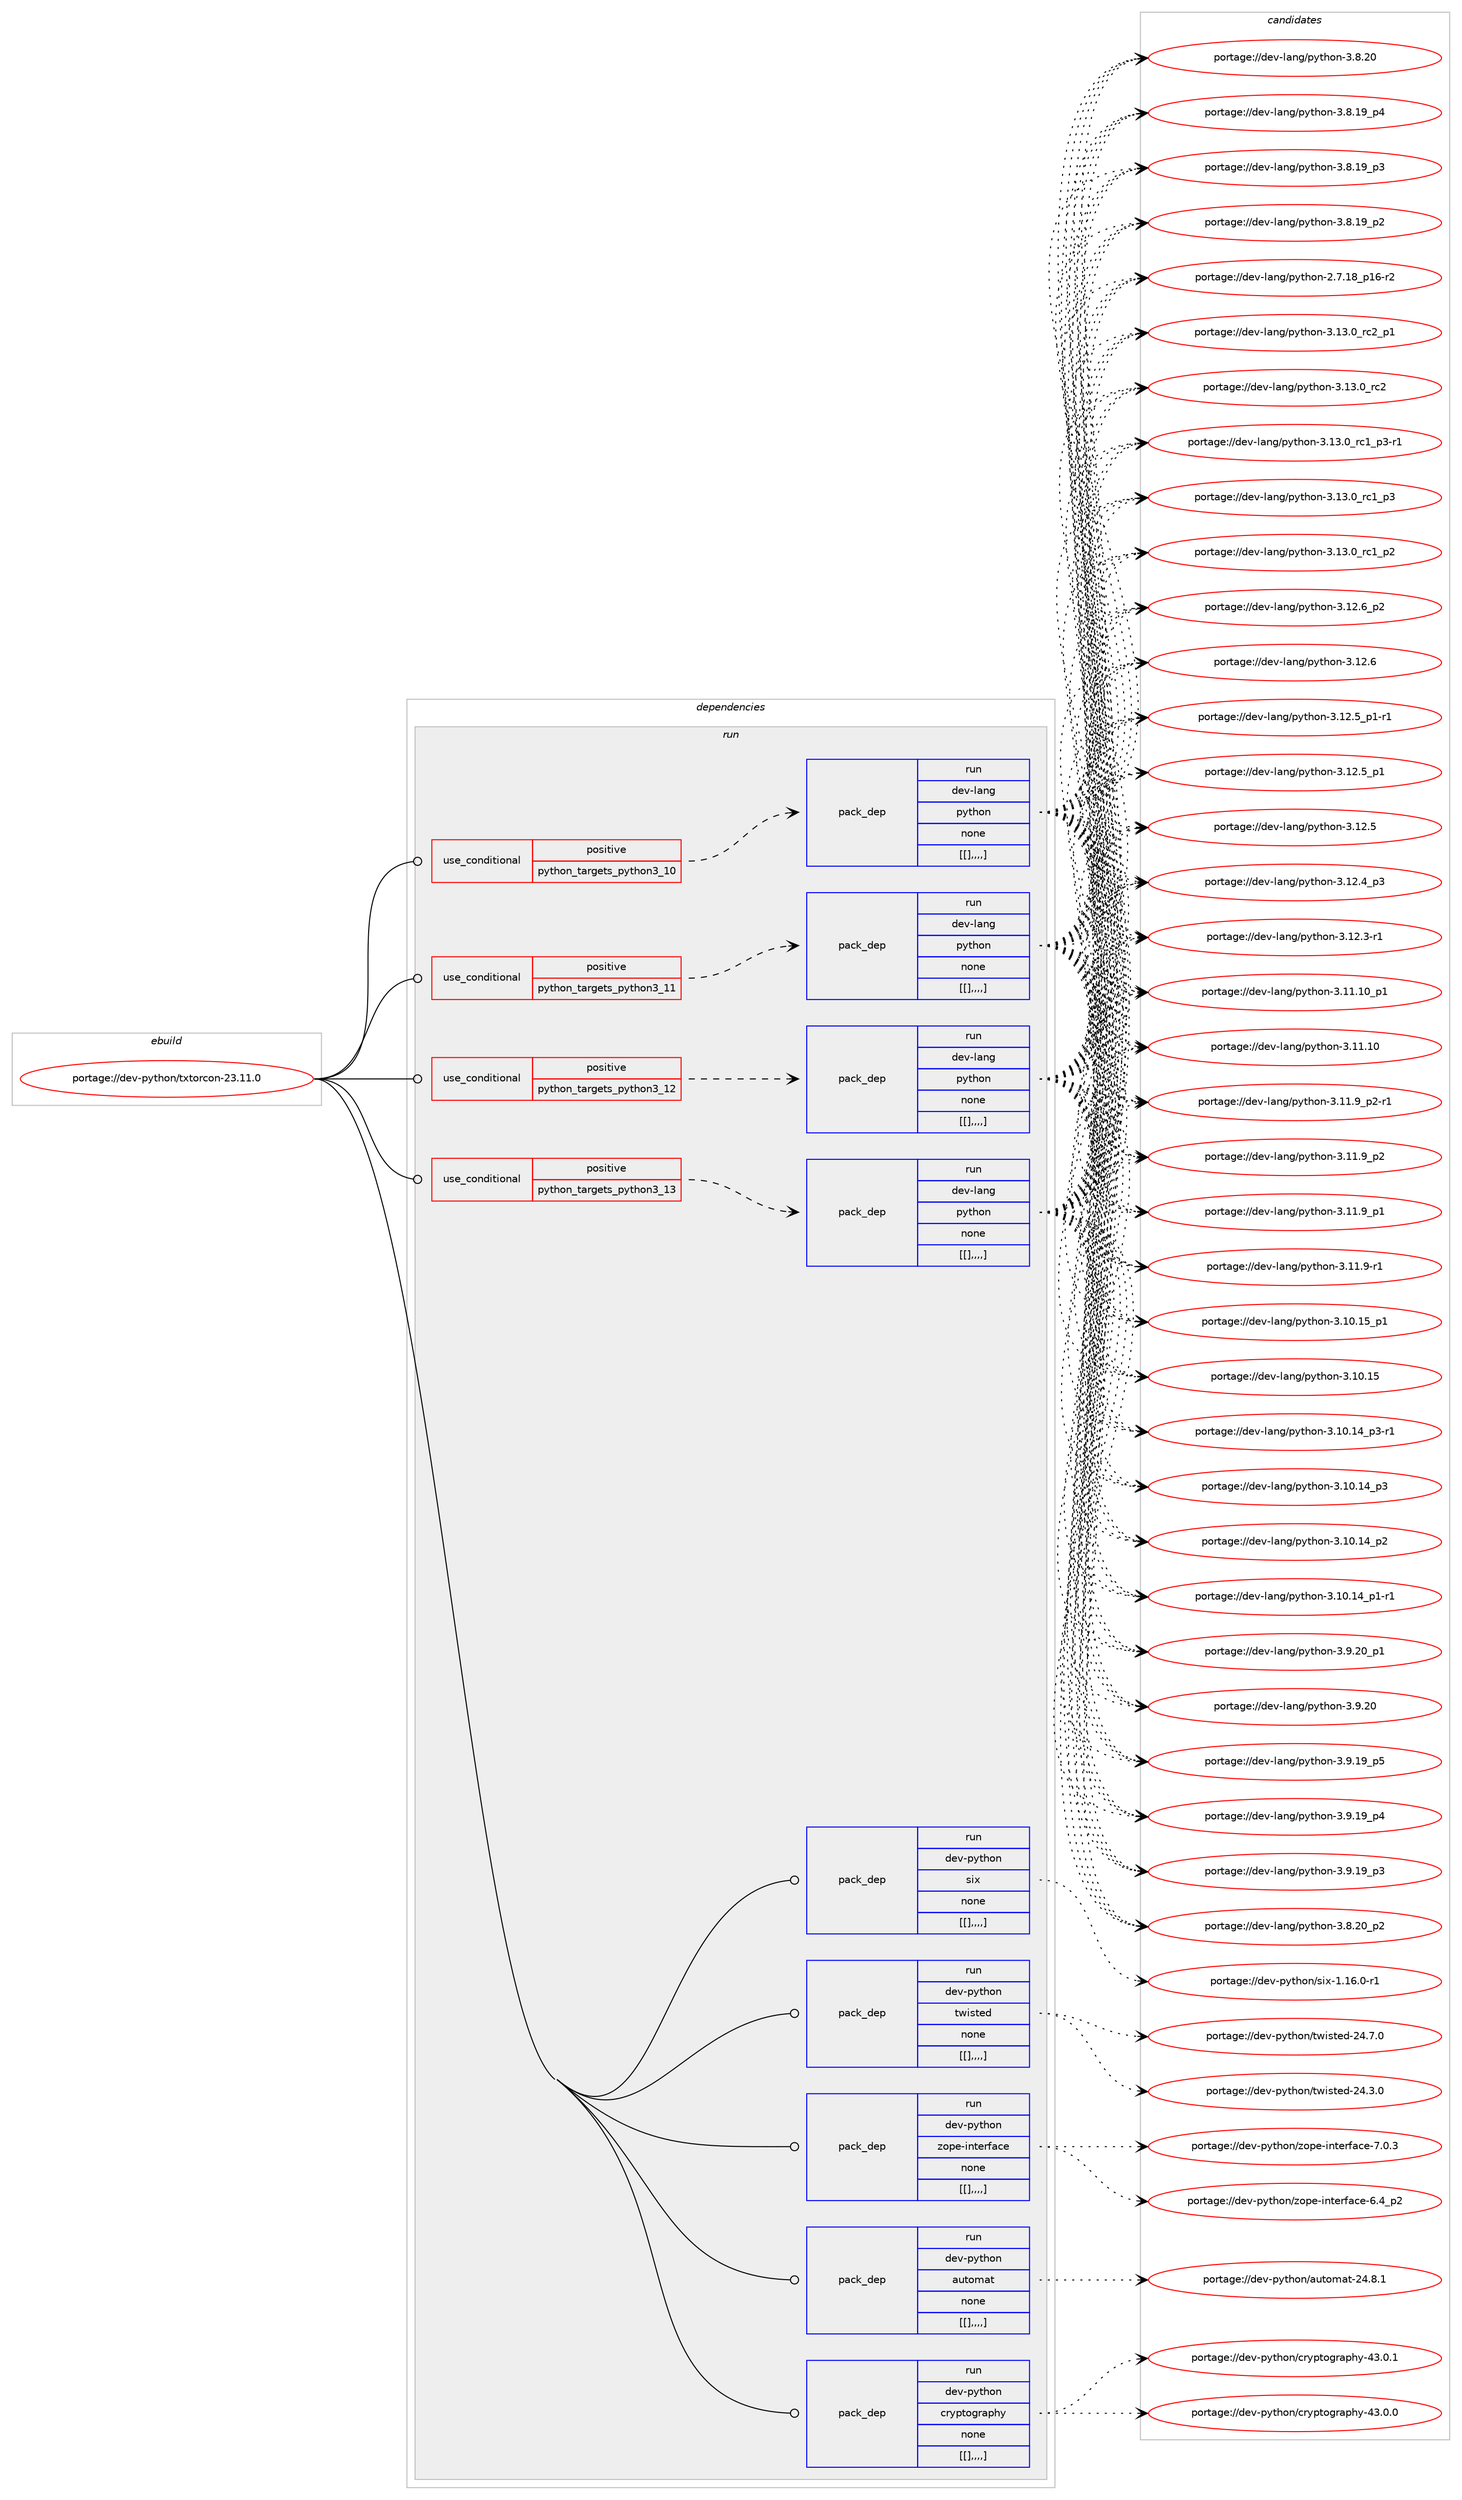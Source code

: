digraph prolog {

# *************
# Graph options
# *************

newrank=true;
concentrate=true;
compound=true;
graph [rankdir=LR,fontname=Helvetica,fontsize=10,ranksep=1.5];#, ranksep=2.5, nodesep=0.2];
edge  [arrowhead=vee];
node  [fontname=Helvetica,fontsize=10];

# **********
# The ebuild
# **********

subgraph cluster_leftcol {
color=gray;
label=<<i>ebuild</i>>;
id [label="portage://dev-python/txtorcon-23.11.0", color=red, width=4, href="../dev-python/txtorcon-23.11.0.svg"];
}

# ****************
# The dependencies
# ****************

subgraph cluster_midcol {
color=gray;
label=<<i>dependencies</i>>;
subgraph cluster_compile {
fillcolor="#eeeeee";
style=filled;
label=<<i>compile</i>>;
}
subgraph cluster_compileandrun {
fillcolor="#eeeeee";
style=filled;
label=<<i>compile and run</i>>;
}
subgraph cluster_run {
fillcolor="#eeeeee";
style=filled;
label=<<i>run</i>>;
subgraph cond42509 {
dependency169787 [label=<<TABLE BORDER="0" CELLBORDER="1" CELLSPACING="0" CELLPADDING="4"><TR><TD ROWSPAN="3" CELLPADDING="10">use_conditional</TD></TR><TR><TD>positive</TD></TR><TR><TD>python_targets_python3_10</TD></TR></TABLE>>, shape=none, color=red];
subgraph pack126015 {
dependency169788 [label=<<TABLE BORDER="0" CELLBORDER="1" CELLSPACING="0" CELLPADDING="4" WIDTH="220"><TR><TD ROWSPAN="6" CELLPADDING="30">pack_dep</TD></TR><TR><TD WIDTH="110">run</TD></TR><TR><TD>dev-lang</TD></TR><TR><TD>python</TD></TR><TR><TD>none</TD></TR><TR><TD>[[],,,,]</TD></TR></TABLE>>, shape=none, color=blue];
}
dependency169787:e -> dependency169788:w [weight=20,style="dashed",arrowhead="vee"];
}
id:e -> dependency169787:w [weight=20,style="solid",arrowhead="odot"];
subgraph cond42510 {
dependency169789 [label=<<TABLE BORDER="0" CELLBORDER="1" CELLSPACING="0" CELLPADDING="4"><TR><TD ROWSPAN="3" CELLPADDING="10">use_conditional</TD></TR><TR><TD>positive</TD></TR><TR><TD>python_targets_python3_11</TD></TR></TABLE>>, shape=none, color=red];
subgraph pack126016 {
dependency169790 [label=<<TABLE BORDER="0" CELLBORDER="1" CELLSPACING="0" CELLPADDING="4" WIDTH="220"><TR><TD ROWSPAN="6" CELLPADDING="30">pack_dep</TD></TR><TR><TD WIDTH="110">run</TD></TR><TR><TD>dev-lang</TD></TR><TR><TD>python</TD></TR><TR><TD>none</TD></TR><TR><TD>[[],,,,]</TD></TR></TABLE>>, shape=none, color=blue];
}
dependency169789:e -> dependency169790:w [weight=20,style="dashed",arrowhead="vee"];
}
id:e -> dependency169789:w [weight=20,style="solid",arrowhead="odot"];
subgraph cond42511 {
dependency169791 [label=<<TABLE BORDER="0" CELLBORDER="1" CELLSPACING="0" CELLPADDING="4"><TR><TD ROWSPAN="3" CELLPADDING="10">use_conditional</TD></TR><TR><TD>positive</TD></TR><TR><TD>python_targets_python3_12</TD></TR></TABLE>>, shape=none, color=red];
subgraph pack126017 {
dependency169792 [label=<<TABLE BORDER="0" CELLBORDER="1" CELLSPACING="0" CELLPADDING="4" WIDTH="220"><TR><TD ROWSPAN="6" CELLPADDING="30">pack_dep</TD></TR><TR><TD WIDTH="110">run</TD></TR><TR><TD>dev-lang</TD></TR><TR><TD>python</TD></TR><TR><TD>none</TD></TR><TR><TD>[[],,,,]</TD></TR></TABLE>>, shape=none, color=blue];
}
dependency169791:e -> dependency169792:w [weight=20,style="dashed",arrowhead="vee"];
}
id:e -> dependency169791:w [weight=20,style="solid",arrowhead="odot"];
subgraph cond42512 {
dependency169793 [label=<<TABLE BORDER="0" CELLBORDER="1" CELLSPACING="0" CELLPADDING="4"><TR><TD ROWSPAN="3" CELLPADDING="10">use_conditional</TD></TR><TR><TD>positive</TD></TR><TR><TD>python_targets_python3_13</TD></TR></TABLE>>, shape=none, color=red];
subgraph pack126018 {
dependency169794 [label=<<TABLE BORDER="0" CELLBORDER="1" CELLSPACING="0" CELLPADDING="4" WIDTH="220"><TR><TD ROWSPAN="6" CELLPADDING="30">pack_dep</TD></TR><TR><TD WIDTH="110">run</TD></TR><TR><TD>dev-lang</TD></TR><TR><TD>python</TD></TR><TR><TD>none</TD></TR><TR><TD>[[],,,,]</TD></TR></TABLE>>, shape=none, color=blue];
}
dependency169793:e -> dependency169794:w [weight=20,style="dashed",arrowhead="vee"];
}
id:e -> dependency169793:w [weight=20,style="solid",arrowhead="odot"];
subgraph pack126019 {
dependency169795 [label=<<TABLE BORDER="0" CELLBORDER="1" CELLSPACING="0" CELLPADDING="4" WIDTH="220"><TR><TD ROWSPAN="6" CELLPADDING="30">pack_dep</TD></TR><TR><TD WIDTH="110">run</TD></TR><TR><TD>dev-python</TD></TR><TR><TD>automat</TD></TR><TR><TD>none</TD></TR><TR><TD>[[],,,,]</TD></TR></TABLE>>, shape=none, color=blue];
}
id:e -> dependency169795:w [weight=20,style="solid",arrowhead="odot"];
subgraph pack126020 {
dependency169796 [label=<<TABLE BORDER="0" CELLBORDER="1" CELLSPACING="0" CELLPADDING="4" WIDTH="220"><TR><TD ROWSPAN="6" CELLPADDING="30">pack_dep</TD></TR><TR><TD WIDTH="110">run</TD></TR><TR><TD>dev-python</TD></TR><TR><TD>cryptography</TD></TR><TR><TD>none</TD></TR><TR><TD>[[],,,,]</TD></TR></TABLE>>, shape=none, color=blue];
}
id:e -> dependency169796:w [weight=20,style="solid",arrowhead="odot"];
subgraph pack126021 {
dependency169797 [label=<<TABLE BORDER="0" CELLBORDER="1" CELLSPACING="0" CELLPADDING="4" WIDTH="220"><TR><TD ROWSPAN="6" CELLPADDING="30">pack_dep</TD></TR><TR><TD WIDTH="110">run</TD></TR><TR><TD>dev-python</TD></TR><TR><TD>six</TD></TR><TR><TD>none</TD></TR><TR><TD>[[],,,,]</TD></TR></TABLE>>, shape=none, color=blue];
}
id:e -> dependency169797:w [weight=20,style="solid",arrowhead="odot"];
subgraph pack126022 {
dependency169798 [label=<<TABLE BORDER="0" CELLBORDER="1" CELLSPACING="0" CELLPADDING="4" WIDTH="220"><TR><TD ROWSPAN="6" CELLPADDING="30">pack_dep</TD></TR><TR><TD WIDTH="110">run</TD></TR><TR><TD>dev-python</TD></TR><TR><TD>twisted</TD></TR><TR><TD>none</TD></TR><TR><TD>[[],,,,]</TD></TR></TABLE>>, shape=none, color=blue];
}
id:e -> dependency169798:w [weight=20,style="solid",arrowhead="odot"];
subgraph pack126023 {
dependency169799 [label=<<TABLE BORDER="0" CELLBORDER="1" CELLSPACING="0" CELLPADDING="4" WIDTH="220"><TR><TD ROWSPAN="6" CELLPADDING="30">pack_dep</TD></TR><TR><TD WIDTH="110">run</TD></TR><TR><TD>dev-python</TD></TR><TR><TD>zope-interface</TD></TR><TR><TD>none</TD></TR><TR><TD>[[],,,,]</TD></TR></TABLE>>, shape=none, color=blue];
}
id:e -> dependency169799:w [weight=20,style="solid",arrowhead="odot"];
}
}

# **************
# The candidates
# **************

subgraph cluster_choices {
rank=same;
color=gray;
label=<<i>candidates</i>>;

subgraph choice126015 {
color=black;
nodesep=1;
choice100101118451089711010347112121116104111110455146495146489511499509511249 [label="portage://dev-lang/python-3.13.0_rc2_p1", color=red, width=4,href="../dev-lang/python-3.13.0_rc2_p1.svg"];
choice10010111845108971101034711212111610411111045514649514648951149950 [label="portage://dev-lang/python-3.13.0_rc2", color=red, width=4,href="../dev-lang/python-3.13.0_rc2.svg"];
choice1001011184510897110103471121211161041111104551464951464895114994995112514511449 [label="portage://dev-lang/python-3.13.0_rc1_p3-r1", color=red, width=4,href="../dev-lang/python-3.13.0_rc1_p3-r1.svg"];
choice100101118451089711010347112121116104111110455146495146489511499499511251 [label="portage://dev-lang/python-3.13.0_rc1_p3", color=red, width=4,href="../dev-lang/python-3.13.0_rc1_p3.svg"];
choice100101118451089711010347112121116104111110455146495146489511499499511250 [label="portage://dev-lang/python-3.13.0_rc1_p2", color=red, width=4,href="../dev-lang/python-3.13.0_rc1_p2.svg"];
choice100101118451089711010347112121116104111110455146495046549511250 [label="portage://dev-lang/python-3.12.6_p2", color=red, width=4,href="../dev-lang/python-3.12.6_p2.svg"];
choice10010111845108971101034711212111610411111045514649504654 [label="portage://dev-lang/python-3.12.6", color=red, width=4,href="../dev-lang/python-3.12.6.svg"];
choice1001011184510897110103471121211161041111104551464950465395112494511449 [label="portage://dev-lang/python-3.12.5_p1-r1", color=red, width=4,href="../dev-lang/python-3.12.5_p1-r1.svg"];
choice100101118451089711010347112121116104111110455146495046539511249 [label="portage://dev-lang/python-3.12.5_p1", color=red, width=4,href="../dev-lang/python-3.12.5_p1.svg"];
choice10010111845108971101034711212111610411111045514649504653 [label="portage://dev-lang/python-3.12.5", color=red, width=4,href="../dev-lang/python-3.12.5.svg"];
choice100101118451089711010347112121116104111110455146495046529511251 [label="portage://dev-lang/python-3.12.4_p3", color=red, width=4,href="../dev-lang/python-3.12.4_p3.svg"];
choice100101118451089711010347112121116104111110455146495046514511449 [label="portage://dev-lang/python-3.12.3-r1", color=red, width=4,href="../dev-lang/python-3.12.3-r1.svg"];
choice10010111845108971101034711212111610411111045514649494649489511249 [label="portage://dev-lang/python-3.11.10_p1", color=red, width=4,href="../dev-lang/python-3.11.10_p1.svg"];
choice1001011184510897110103471121211161041111104551464949464948 [label="portage://dev-lang/python-3.11.10", color=red, width=4,href="../dev-lang/python-3.11.10.svg"];
choice1001011184510897110103471121211161041111104551464949465795112504511449 [label="portage://dev-lang/python-3.11.9_p2-r1", color=red, width=4,href="../dev-lang/python-3.11.9_p2-r1.svg"];
choice100101118451089711010347112121116104111110455146494946579511250 [label="portage://dev-lang/python-3.11.9_p2", color=red, width=4,href="../dev-lang/python-3.11.9_p2.svg"];
choice100101118451089711010347112121116104111110455146494946579511249 [label="portage://dev-lang/python-3.11.9_p1", color=red, width=4,href="../dev-lang/python-3.11.9_p1.svg"];
choice100101118451089711010347112121116104111110455146494946574511449 [label="portage://dev-lang/python-3.11.9-r1", color=red, width=4,href="../dev-lang/python-3.11.9-r1.svg"];
choice10010111845108971101034711212111610411111045514649484649539511249 [label="portage://dev-lang/python-3.10.15_p1", color=red, width=4,href="../dev-lang/python-3.10.15_p1.svg"];
choice1001011184510897110103471121211161041111104551464948464953 [label="portage://dev-lang/python-3.10.15", color=red, width=4,href="../dev-lang/python-3.10.15.svg"];
choice100101118451089711010347112121116104111110455146494846495295112514511449 [label="portage://dev-lang/python-3.10.14_p3-r1", color=red, width=4,href="../dev-lang/python-3.10.14_p3-r1.svg"];
choice10010111845108971101034711212111610411111045514649484649529511251 [label="portage://dev-lang/python-3.10.14_p3", color=red, width=4,href="../dev-lang/python-3.10.14_p3.svg"];
choice10010111845108971101034711212111610411111045514649484649529511250 [label="portage://dev-lang/python-3.10.14_p2", color=red, width=4,href="../dev-lang/python-3.10.14_p2.svg"];
choice100101118451089711010347112121116104111110455146494846495295112494511449 [label="portage://dev-lang/python-3.10.14_p1-r1", color=red, width=4,href="../dev-lang/python-3.10.14_p1-r1.svg"];
choice100101118451089711010347112121116104111110455146574650489511249 [label="portage://dev-lang/python-3.9.20_p1", color=red, width=4,href="../dev-lang/python-3.9.20_p1.svg"];
choice10010111845108971101034711212111610411111045514657465048 [label="portage://dev-lang/python-3.9.20", color=red, width=4,href="../dev-lang/python-3.9.20.svg"];
choice100101118451089711010347112121116104111110455146574649579511253 [label="portage://dev-lang/python-3.9.19_p5", color=red, width=4,href="../dev-lang/python-3.9.19_p5.svg"];
choice100101118451089711010347112121116104111110455146574649579511252 [label="portage://dev-lang/python-3.9.19_p4", color=red, width=4,href="../dev-lang/python-3.9.19_p4.svg"];
choice100101118451089711010347112121116104111110455146574649579511251 [label="portage://dev-lang/python-3.9.19_p3", color=red, width=4,href="../dev-lang/python-3.9.19_p3.svg"];
choice100101118451089711010347112121116104111110455146564650489511250 [label="portage://dev-lang/python-3.8.20_p2", color=red, width=4,href="../dev-lang/python-3.8.20_p2.svg"];
choice10010111845108971101034711212111610411111045514656465048 [label="portage://dev-lang/python-3.8.20", color=red, width=4,href="../dev-lang/python-3.8.20.svg"];
choice100101118451089711010347112121116104111110455146564649579511252 [label="portage://dev-lang/python-3.8.19_p4", color=red, width=4,href="../dev-lang/python-3.8.19_p4.svg"];
choice100101118451089711010347112121116104111110455146564649579511251 [label="portage://dev-lang/python-3.8.19_p3", color=red, width=4,href="../dev-lang/python-3.8.19_p3.svg"];
choice100101118451089711010347112121116104111110455146564649579511250 [label="portage://dev-lang/python-3.8.19_p2", color=red, width=4,href="../dev-lang/python-3.8.19_p2.svg"];
choice100101118451089711010347112121116104111110455046554649569511249544511450 [label="portage://dev-lang/python-2.7.18_p16-r2", color=red, width=4,href="../dev-lang/python-2.7.18_p16-r2.svg"];
dependency169788:e -> choice100101118451089711010347112121116104111110455146495146489511499509511249:w [style=dotted,weight="100"];
dependency169788:e -> choice10010111845108971101034711212111610411111045514649514648951149950:w [style=dotted,weight="100"];
dependency169788:e -> choice1001011184510897110103471121211161041111104551464951464895114994995112514511449:w [style=dotted,weight="100"];
dependency169788:e -> choice100101118451089711010347112121116104111110455146495146489511499499511251:w [style=dotted,weight="100"];
dependency169788:e -> choice100101118451089711010347112121116104111110455146495146489511499499511250:w [style=dotted,weight="100"];
dependency169788:e -> choice100101118451089711010347112121116104111110455146495046549511250:w [style=dotted,weight="100"];
dependency169788:e -> choice10010111845108971101034711212111610411111045514649504654:w [style=dotted,weight="100"];
dependency169788:e -> choice1001011184510897110103471121211161041111104551464950465395112494511449:w [style=dotted,weight="100"];
dependency169788:e -> choice100101118451089711010347112121116104111110455146495046539511249:w [style=dotted,weight="100"];
dependency169788:e -> choice10010111845108971101034711212111610411111045514649504653:w [style=dotted,weight="100"];
dependency169788:e -> choice100101118451089711010347112121116104111110455146495046529511251:w [style=dotted,weight="100"];
dependency169788:e -> choice100101118451089711010347112121116104111110455146495046514511449:w [style=dotted,weight="100"];
dependency169788:e -> choice10010111845108971101034711212111610411111045514649494649489511249:w [style=dotted,weight="100"];
dependency169788:e -> choice1001011184510897110103471121211161041111104551464949464948:w [style=dotted,weight="100"];
dependency169788:e -> choice1001011184510897110103471121211161041111104551464949465795112504511449:w [style=dotted,weight="100"];
dependency169788:e -> choice100101118451089711010347112121116104111110455146494946579511250:w [style=dotted,weight="100"];
dependency169788:e -> choice100101118451089711010347112121116104111110455146494946579511249:w [style=dotted,weight="100"];
dependency169788:e -> choice100101118451089711010347112121116104111110455146494946574511449:w [style=dotted,weight="100"];
dependency169788:e -> choice10010111845108971101034711212111610411111045514649484649539511249:w [style=dotted,weight="100"];
dependency169788:e -> choice1001011184510897110103471121211161041111104551464948464953:w [style=dotted,weight="100"];
dependency169788:e -> choice100101118451089711010347112121116104111110455146494846495295112514511449:w [style=dotted,weight="100"];
dependency169788:e -> choice10010111845108971101034711212111610411111045514649484649529511251:w [style=dotted,weight="100"];
dependency169788:e -> choice10010111845108971101034711212111610411111045514649484649529511250:w [style=dotted,weight="100"];
dependency169788:e -> choice100101118451089711010347112121116104111110455146494846495295112494511449:w [style=dotted,weight="100"];
dependency169788:e -> choice100101118451089711010347112121116104111110455146574650489511249:w [style=dotted,weight="100"];
dependency169788:e -> choice10010111845108971101034711212111610411111045514657465048:w [style=dotted,weight="100"];
dependency169788:e -> choice100101118451089711010347112121116104111110455146574649579511253:w [style=dotted,weight="100"];
dependency169788:e -> choice100101118451089711010347112121116104111110455146574649579511252:w [style=dotted,weight="100"];
dependency169788:e -> choice100101118451089711010347112121116104111110455146574649579511251:w [style=dotted,weight="100"];
dependency169788:e -> choice100101118451089711010347112121116104111110455146564650489511250:w [style=dotted,weight="100"];
dependency169788:e -> choice10010111845108971101034711212111610411111045514656465048:w [style=dotted,weight="100"];
dependency169788:e -> choice100101118451089711010347112121116104111110455146564649579511252:w [style=dotted,weight="100"];
dependency169788:e -> choice100101118451089711010347112121116104111110455146564649579511251:w [style=dotted,weight="100"];
dependency169788:e -> choice100101118451089711010347112121116104111110455146564649579511250:w [style=dotted,weight="100"];
dependency169788:e -> choice100101118451089711010347112121116104111110455046554649569511249544511450:w [style=dotted,weight="100"];
}
subgraph choice126016 {
color=black;
nodesep=1;
choice100101118451089711010347112121116104111110455146495146489511499509511249 [label="portage://dev-lang/python-3.13.0_rc2_p1", color=red, width=4,href="../dev-lang/python-3.13.0_rc2_p1.svg"];
choice10010111845108971101034711212111610411111045514649514648951149950 [label="portage://dev-lang/python-3.13.0_rc2", color=red, width=4,href="../dev-lang/python-3.13.0_rc2.svg"];
choice1001011184510897110103471121211161041111104551464951464895114994995112514511449 [label="portage://dev-lang/python-3.13.0_rc1_p3-r1", color=red, width=4,href="../dev-lang/python-3.13.0_rc1_p3-r1.svg"];
choice100101118451089711010347112121116104111110455146495146489511499499511251 [label="portage://dev-lang/python-3.13.0_rc1_p3", color=red, width=4,href="../dev-lang/python-3.13.0_rc1_p3.svg"];
choice100101118451089711010347112121116104111110455146495146489511499499511250 [label="portage://dev-lang/python-3.13.0_rc1_p2", color=red, width=4,href="../dev-lang/python-3.13.0_rc1_p2.svg"];
choice100101118451089711010347112121116104111110455146495046549511250 [label="portage://dev-lang/python-3.12.6_p2", color=red, width=4,href="../dev-lang/python-3.12.6_p2.svg"];
choice10010111845108971101034711212111610411111045514649504654 [label="portage://dev-lang/python-3.12.6", color=red, width=4,href="../dev-lang/python-3.12.6.svg"];
choice1001011184510897110103471121211161041111104551464950465395112494511449 [label="portage://dev-lang/python-3.12.5_p1-r1", color=red, width=4,href="../dev-lang/python-3.12.5_p1-r1.svg"];
choice100101118451089711010347112121116104111110455146495046539511249 [label="portage://dev-lang/python-3.12.5_p1", color=red, width=4,href="../dev-lang/python-3.12.5_p1.svg"];
choice10010111845108971101034711212111610411111045514649504653 [label="portage://dev-lang/python-3.12.5", color=red, width=4,href="../dev-lang/python-3.12.5.svg"];
choice100101118451089711010347112121116104111110455146495046529511251 [label="portage://dev-lang/python-3.12.4_p3", color=red, width=4,href="../dev-lang/python-3.12.4_p3.svg"];
choice100101118451089711010347112121116104111110455146495046514511449 [label="portage://dev-lang/python-3.12.3-r1", color=red, width=4,href="../dev-lang/python-3.12.3-r1.svg"];
choice10010111845108971101034711212111610411111045514649494649489511249 [label="portage://dev-lang/python-3.11.10_p1", color=red, width=4,href="../dev-lang/python-3.11.10_p1.svg"];
choice1001011184510897110103471121211161041111104551464949464948 [label="portage://dev-lang/python-3.11.10", color=red, width=4,href="../dev-lang/python-3.11.10.svg"];
choice1001011184510897110103471121211161041111104551464949465795112504511449 [label="portage://dev-lang/python-3.11.9_p2-r1", color=red, width=4,href="../dev-lang/python-3.11.9_p2-r1.svg"];
choice100101118451089711010347112121116104111110455146494946579511250 [label="portage://dev-lang/python-3.11.9_p2", color=red, width=4,href="../dev-lang/python-3.11.9_p2.svg"];
choice100101118451089711010347112121116104111110455146494946579511249 [label="portage://dev-lang/python-3.11.9_p1", color=red, width=4,href="../dev-lang/python-3.11.9_p1.svg"];
choice100101118451089711010347112121116104111110455146494946574511449 [label="portage://dev-lang/python-3.11.9-r1", color=red, width=4,href="../dev-lang/python-3.11.9-r1.svg"];
choice10010111845108971101034711212111610411111045514649484649539511249 [label="portage://dev-lang/python-3.10.15_p1", color=red, width=4,href="../dev-lang/python-3.10.15_p1.svg"];
choice1001011184510897110103471121211161041111104551464948464953 [label="portage://dev-lang/python-3.10.15", color=red, width=4,href="../dev-lang/python-3.10.15.svg"];
choice100101118451089711010347112121116104111110455146494846495295112514511449 [label="portage://dev-lang/python-3.10.14_p3-r1", color=red, width=4,href="../dev-lang/python-3.10.14_p3-r1.svg"];
choice10010111845108971101034711212111610411111045514649484649529511251 [label="portage://dev-lang/python-3.10.14_p3", color=red, width=4,href="../dev-lang/python-3.10.14_p3.svg"];
choice10010111845108971101034711212111610411111045514649484649529511250 [label="portage://dev-lang/python-3.10.14_p2", color=red, width=4,href="../dev-lang/python-3.10.14_p2.svg"];
choice100101118451089711010347112121116104111110455146494846495295112494511449 [label="portage://dev-lang/python-3.10.14_p1-r1", color=red, width=4,href="../dev-lang/python-3.10.14_p1-r1.svg"];
choice100101118451089711010347112121116104111110455146574650489511249 [label="portage://dev-lang/python-3.9.20_p1", color=red, width=4,href="../dev-lang/python-3.9.20_p1.svg"];
choice10010111845108971101034711212111610411111045514657465048 [label="portage://dev-lang/python-3.9.20", color=red, width=4,href="../dev-lang/python-3.9.20.svg"];
choice100101118451089711010347112121116104111110455146574649579511253 [label="portage://dev-lang/python-3.9.19_p5", color=red, width=4,href="../dev-lang/python-3.9.19_p5.svg"];
choice100101118451089711010347112121116104111110455146574649579511252 [label="portage://dev-lang/python-3.9.19_p4", color=red, width=4,href="../dev-lang/python-3.9.19_p4.svg"];
choice100101118451089711010347112121116104111110455146574649579511251 [label="portage://dev-lang/python-3.9.19_p3", color=red, width=4,href="../dev-lang/python-3.9.19_p3.svg"];
choice100101118451089711010347112121116104111110455146564650489511250 [label="portage://dev-lang/python-3.8.20_p2", color=red, width=4,href="../dev-lang/python-3.8.20_p2.svg"];
choice10010111845108971101034711212111610411111045514656465048 [label="portage://dev-lang/python-3.8.20", color=red, width=4,href="../dev-lang/python-3.8.20.svg"];
choice100101118451089711010347112121116104111110455146564649579511252 [label="portage://dev-lang/python-3.8.19_p4", color=red, width=4,href="../dev-lang/python-3.8.19_p4.svg"];
choice100101118451089711010347112121116104111110455146564649579511251 [label="portage://dev-lang/python-3.8.19_p3", color=red, width=4,href="../dev-lang/python-3.8.19_p3.svg"];
choice100101118451089711010347112121116104111110455146564649579511250 [label="portage://dev-lang/python-3.8.19_p2", color=red, width=4,href="../dev-lang/python-3.8.19_p2.svg"];
choice100101118451089711010347112121116104111110455046554649569511249544511450 [label="portage://dev-lang/python-2.7.18_p16-r2", color=red, width=4,href="../dev-lang/python-2.7.18_p16-r2.svg"];
dependency169790:e -> choice100101118451089711010347112121116104111110455146495146489511499509511249:w [style=dotted,weight="100"];
dependency169790:e -> choice10010111845108971101034711212111610411111045514649514648951149950:w [style=dotted,weight="100"];
dependency169790:e -> choice1001011184510897110103471121211161041111104551464951464895114994995112514511449:w [style=dotted,weight="100"];
dependency169790:e -> choice100101118451089711010347112121116104111110455146495146489511499499511251:w [style=dotted,weight="100"];
dependency169790:e -> choice100101118451089711010347112121116104111110455146495146489511499499511250:w [style=dotted,weight="100"];
dependency169790:e -> choice100101118451089711010347112121116104111110455146495046549511250:w [style=dotted,weight="100"];
dependency169790:e -> choice10010111845108971101034711212111610411111045514649504654:w [style=dotted,weight="100"];
dependency169790:e -> choice1001011184510897110103471121211161041111104551464950465395112494511449:w [style=dotted,weight="100"];
dependency169790:e -> choice100101118451089711010347112121116104111110455146495046539511249:w [style=dotted,weight="100"];
dependency169790:e -> choice10010111845108971101034711212111610411111045514649504653:w [style=dotted,weight="100"];
dependency169790:e -> choice100101118451089711010347112121116104111110455146495046529511251:w [style=dotted,weight="100"];
dependency169790:e -> choice100101118451089711010347112121116104111110455146495046514511449:w [style=dotted,weight="100"];
dependency169790:e -> choice10010111845108971101034711212111610411111045514649494649489511249:w [style=dotted,weight="100"];
dependency169790:e -> choice1001011184510897110103471121211161041111104551464949464948:w [style=dotted,weight="100"];
dependency169790:e -> choice1001011184510897110103471121211161041111104551464949465795112504511449:w [style=dotted,weight="100"];
dependency169790:e -> choice100101118451089711010347112121116104111110455146494946579511250:w [style=dotted,weight="100"];
dependency169790:e -> choice100101118451089711010347112121116104111110455146494946579511249:w [style=dotted,weight="100"];
dependency169790:e -> choice100101118451089711010347112121116104111110455146494946574511449:w [style=dotted,weight="100"];
dependency169790:e -> choice10010111845108971101034711212111610411111045514649484649539511249:w [style=dotted,weight="100"];
dependency169790:e -> choice1001011184510897110103471121211161041111104551464948464953:w [style=dotted,weight="100"];
dependency169790:e -> choice100101118451089711010347112121116104111110455146494846495295112514511449:w [style=dotted,weight="100"];
dependency169790:e -> choice10010111845108971101034711212111610411111045514649484649529511251:w [style=dotted,weight="100"];
dependency169790:e -> choice10010111845108971101034711212111610411111045514649484649529511250:w [style=dotted,weight="100"];
dependency169790:e -> choice100101118451089711010347112121116104111110455146494846495295112494511449:w [style=dotted,weight="100"];
dependency169790:e -> choice100101118451089711010347112121116104111110455146574650489511249:w [style=dotted,weight="100"];
dependency169790:e -> choice10010111845108971101034711212111610411111045514657465048:w [style=dotted,weight="100"];
dependency169790:e -> choice100101118451089711010347112121116104111110455146574649579511253:w [style=dotted,weight="100"];
dependency169790:e -> choice100101118451089711010347112121116104111110455146574649579511252:w [style=dotted,weight="100"];
dependency169790:e -> choice100101118451089711010347112121116104111110455146574649579511251:w [style=dotted,weight="100"];
dependency169790:e -> choice100101118451089711010347112121116104111110455146564650489511250:w [style=dotted,weight="100"];
dependency169790:e -> choice10010111845108971101034711212111610411111045514656465048:w [style=dotted,weight="100"];
dependency169790:e -> choice100101118451089711010347112121116104111110455146564649579511252:w [style=dotted,weight="100"];
dependency169790:e -> choice100101118451089711010347112121116104111110455146564649579511251:w [style=dotted,weight="100"];
dependency169790:e -> choice100101118451089711010347112121116104111110455146564649579511250:w [style=dotted,weight="100"];
dependency169790:e -> choice100101118451089711010347112121116104111110455046554649569511249544511450:w [style=dotted,weight="100"];
}
subgraph choice126017 {
color=black;
nodesep=1;
choice100101118451089711010347112121116104111110455146495146489511499509511249 [label="portage://dev-lang/python-3.13.0_rc2_p1", color=red, width=4,href="../dev-lang/python-3.13.0_rc2_p1.svg"];
choice10010111845108971101034711212111610411111045514649514648951149950 [label="portage://dev-lang/python-3.13.0_rc2", color=red, width=4,href="../dev-lang/python-3.13.0_rc2.svg"];
choice1001011184510897110103471121211161041111104551464951464895114994995112514511449 [label="portage://dev-lang/python-3.13.0_rc1_p3-r1", color=red, width=4,href="../dev-lang/python-3.13.0_rc1_p3-r1.svg"];
choice100101118451089711010347112121116104111110455146495146489511499499511251 [label="portage://dev-lang/python-3.13.0_rc1_p3", color=red, width=4,href="../dev-lang/python-3.13.0_rc1_p3.svg"];
choice100101118451089711010347112121116104111110455146495146489511499499511250 [label="portage://dev-lang/python-3.13.0_rc1_p2", color=red, width=4,href="../dev-lang/python-3.13.0_rc1_p2.svg"];
choice100101118451089711010347112121116104111110455146495046549511250 [label="portage://dev-lang/python-3.12.6_p2", color=red, width=4,href="../dev-lang/python-3.12.6_p2.svg"];
choice10010111845108971101034711212111610411111045514649504654 [label="portage://dev-lang/python-3.12.6", color=red, width=4,href="../dev-lang/python-3.12.6.svg"];
choice1001011184510897110103471121211161041111104551464950465395112494511449 [label="portage://dev-lang/python-3.12.5_p1-r1", color=red, width=4,href="../dev-lang/python-3.12.5_p1-r1.svg"];
choice100101118451089711010347112121116104111110455146495046539511249 [label="portage://dev-lang/python-3.12.5_p1", color=red, width=4,href="../dev-lang/python-3.12.5_p1.svg"];
choice10010111845108971101034711212111610411111045514649504653 [label="portage://dev-lang/python-3.12.5", color=red, width=4,href="../dev-lang/python-3.12.5.svg"];
choice100101118451089711010347112121116104111110455146495046529511251 [label="portage://dev-lang/python-3.12.4_p3", color=red, width=4,href="../dev-lang/python-3.12.4_p3.svg"];
choice100101118451089711010347112121116104111110455146495046514511449 [label="portage://dev-lang/python-3.12.3-r1", color=red, width=4,href="../dev-lang/python-3.12.3-r1.svg"];
choice10010111845108971101034711212111610411111045514649494649489511249 [label="portage://dev-lang/python-3.11.10_p1", color=red, width=4,href="../dev-lang/python-3.11.10_p1.svg"];
choice1001011184510897110103471121211161041111104551464949464948 [label="portage://dev-lang/python-3.11.10", color=red, width=4,href="../dev-lang/python-3.11.10.svg"];
choice1001011184510897110103471121211161041111104551464949465795112504511449 [label="portage://dev-lang/python-3.11.9_p2-r1", color=red, width=4,href="../dev-lang/python-3.11.9_p2-r1.svg"];
choice100101118451089711010347112121116104111110455146494946579511250 [label="portage://dev-lang/python-3.11.9_p2", color=red, width=4,href="../dev-lang/python-3.11.9_p2.svg"];
choice100101118451089711010347112121116104111110455146494946579511249 [label="portage://dev-lang/python-3.11.9_p1", color=red, width=4,href="../dev-lang/python-3.11.9_p1.svg"];
choice100101118451089711010347112121116104111110455146494946574511449 [label="portage://dev-lang/python-3.11.9-r1", color=red, width=4,href="../dev-lang/python-3.11.9-r1.svg"];
choice10010111845108971101034711212111610411111045514649484649539511249 [label="portage://dev-lang/python-3.10.15_p1", color=red, width=4,href="../dev-lang/python-3.10.15_p1.svg"];
choice1001011184510897110103471121211161041111104551464948464953 [label="portage://dev-lang/python-3.10.15", color=red, width=4,href="../dev-lang/python-3.10.15.svg"];
choice100101118451089711010347112121116104111110455146494846495295112514511449 [label="portage://dev-lang/python-3.10.14_p3-r1", color=red, width=4,href="../dev-lang/python-3.10.14_p3-r1.svg"];
choice10010111845108971101034711212111610411111045514649484649529511251 [label="portage://dev-lang/python-3.10.14_p3", color=red, width=4,href="../dev-lang/python-3.10.14_p3.svg"];
choice10010111845108971101034711212111610411111045514649484649529511250 [label="portage://dev-lang/python-3.10.14_p2", color=red, width=4,href="../dev-lang/python-3.10.14_p2.svg"];
choice100101118451089711010347112121116104111110455146494846495295112494511449 [label="portage://dev-lang/python-3.10.14_p1-r1", color=red, width=4,href="../dev-lang/python-3.10.14_p1-r1.svg"];
choice100101118451089711010347112121116104111110455146574650489511249 [label="portage://dev-lang/python-3.9.20_p1", color=red, width=4,href="../dev-lang/python-3.9.20_p1.svg"];
choice10010111845108971101034711212111610411111045514657465048 [label="portage://dev-lang/python-3.9.20", color=red, width=4,href="../dev-lang/python-3.9.20.svg"];
choice100101118451089711010347112121116104111110455146574649579511253 [label="portage://dev-lang/python-3.9.19_p5", color=red, width=4,href="../dev-lang/python-3.9.19_p5.svg"];
choice100101118451089711010347112121116104111110455146574649579511252 [label="portage://dev-lang/python-3.9.19_p4", color=red, width=4,href="../dev-lang/python-3.9.19_p4.svg"];
choice100101118451089711010347112121116104111110455146574649579511251 [label="portage://dev-lang/python-3.9.19_p3", color=red, width=4,href="../dev-lang/python-3.9.19_p3.svg"];
choice100101118451089711010347112121116104111110455146564650489511250 [label="portage://dev-lang/python-3.8.20_p2", color=red, width=4,href="../dev-lang/python-3.8.20_p2.svg"];
choice10010111845108971101034711212111610411111045514656465048 [label="portage://dev-lang/python-3.8.20", color=red, width=4,href="../dev-lang/python-3.8.20.svg"];
choice100101118451089711010347112121116104111110455146564649579511252 [label="portage://dev-lang/python-3.8.19_p4", color=red, width=4,href="../dev-lang/python-3.8.19_p4.svg"];
choice100101118451089711010347112121116104111110455146564649579511251 [label="portage://dev-lang/python-3.8.19_p3", color=red, width=4,href="../dev-lang/python-3.8.19_p3.svg"];
choice100101118451089711010347112121116104111110455146564649579511250 [label="portage://dev-lang/python-3.8.19_p2", color=red, width=4,href="../dev-lang/python-3.8.19_p2.svg"];
choice100101118451089711010347112121116104111110455046554649569511249544511450 [label="portage://dev-lang/python-2.7.18_p16-r2", color=red, width=4,href="../dev-lang/python-2.7.18_p16-r2.svg"];
dependency169792:e -> choice100101118451089711010347112121116104111110455146495146489511499509511249:w [style=dotted,weight="100"];
dependency169792:e -> choice10010111845108971101034711212111610411111045514649514648951149950:w [style=dotted,weight="100"];
dependency169792:e -> choice1001011184510897110103471121211161041111104551464951464895114994995112514511449:w [style=dotted,weight="100"];
dependency169792:e -> choice100101118451089711010347112121116104111110455146495146489511499499511251:w [style=dotted,weight="100"];
dependency169792:e -> choice100101118451089711010347112121116104111110455146495146489511499499511250:w [style=dotted,weight="100"];
dependency169792:e -> choice100101118451089711010347112121116104111110455146495046549511250:w [style=dotted,weight="100"];
dependency169792:e -> choice10010111845108971101034711212111610411111045514649504654:w [style=dotted,weight="100"];
dependency169792:e -> choice1001011184510897110103471121211161041111104551464950465395112494511449:w [style=dotted,weight="100"];
dependency169792:e -> choice100101118451089711010347112121116104111110455146495046539511249:w [style=dotted,weight="100"];
dependency169792:e -> choice10010111845108971101034711212111610411111045514649504653:w [style=dotted,weight="100"];
dependency169792:e -> choice100101118451089711010347112121116104111110455146495046529511251:w [style=dotted,weight="100"];
dependency169792:e -> choice100101118451089711010347112121116104111110455146495046514511449:w [style=dotted,weight="100"];
dependency169792:e -> choice10010111845108971101034711212111610411111045514649494649489511249:w [style=dotted,weight="100"];
dependency169792:e -> choice1001011184510897110103471121211161041111104551464949464948:w [style=dotted,weight="100"];
dependency169792:e -> choice1001011184510897110103471121211161041111104551464949465795112504511449:w [style=dotted,weight="100"];
dependency169792:e -> choice100101118451089711010347112121116104111110455146494946579511250:w [style=dotted,weight="100"];
dependency169792:e -> choice100101118451089711010347112121116104111110455146494946579511249:w [style=dotted,weight="100"];
dependency169792:e -> choice100101118451089711010347112121116104111110455146494946574511449:w [style=dotted,weight="100"];
dependency169792:e -> choice10010111845108971101034711212111610411111045514649484649539511249:w [style=dotted,weight="100"];
dependency169792:e -> choice1001011184510897110103471121211161041111104551464948464953:w [style=dotted,weight="100"];
dependency169792:e -> choice100101118451089711010347112121116104111110455146494846495295112514511449:w [style=dotted,weight="100"];
dependency169792:e -> choice10010111845108971101034711212111610411111045514649484649529511251:w [style=dotted,weight="100"];
dependency169792:e -> choice10010111845108971101034711212111610411111045514649484649529511250:w [style=dotted,weight="100"];
dependency169792:e -> choice100101118451089711010347112121116104111110455146494846495295112494511449:w [style=dotted,weight="100"];
dependency169792:e -> choice100101118451089711010347112121116104111110455146574650489511249:w [style=dotted,weight="100"];
dependency169792:e -> choice10010111845108971101034711212111610411111045514657465048:w [style=dotted,weight="100"];
dependency169792:e -> choice100101118451089711010347112121116104111110455146574649579511253:w [style=dotted,weight="100"];
dependency169792:e -> choice100101118451089711010347112121116104111110455146574649579511252:w [style=dotted,weight="100"];
dependency169792:e -> choice100101118451089711010347112121116104111110455146574649579511251:w [style=dotted,weight="100"];
dependency169792:e -> choice100101118451089711010347112121116104111110455146564650489511250:w [style=dotted,weight="100"];
dependency169792:e -> choice10010111845108971101034711212111610411111045514656465048:w [style=dotted,weight="100"];
dependency169792:e -> choice100101118451089711010347112121116104111110455146564649579511252:w [style=dotted,weight="100"];
dependency169792:e -> choice100101118451089711010347112121116104111110455146564649579511251:w [style=dotted,weight="100"];
dependency169792:e -> choice100101118451089711010347112121116104111110455146564649579511250:w [style=dotted,weight="100"];
dependency169792:e -> choice100101118451089711010347112121116104111110455046554649569511249544511450:w [style=dotted,weight="100"];
}
subgraph choice126018 {
color=black;
nodesep=1;
choice100101118451089711010347112121116104111110455146495146489511499509511249 [label="portage://dev-lang/python-3.13.0_rc2_p1", color=red, width=4,href="../dev-lang/python-3.13.0_rc2_p1.svg"];
choice10010111845108971101034711212111610411111045514649514648951149950 [label="portage://dev-lang/python-3.13.0_rc2", color=red, width=4,href="../dev-lang/python-3.13.0_rc2.svg"];
choice1001011184510897110103471121211161041111104551464951464895114994995112514511449 [label="portage://dev-lang/python-3.13.0_rc1_p3-r1", color=red, width=4,href="../dev-lang/python-3.13.0_rc1_p3-r1.svg"];
choice100101118451089711010347112121116104111110455146495146489511499499511251 [label="portage://dev-lang/python-3.13.0_rc1_p3", color=red, width=4,href="../dev-lang/python-3.13.0_rc1_p3.svg"];
choice100101118451089711010347112121116104111110455146495146489511499499511250 [label="portage://dev-lang/python-3.13.0_rc1_p2", color=red, width=4,href="../dev-lang/python-3.13.0_rc1_p2.svg"];
choice100101118451089711010347112121116104111110455146495046549511250 [label="portage://dev-lang/python-3.12.6_p2", color=red, width=4,href="../dev-lang/python-3.12.6_p2.svg"];
choice10010111845108971101034711212111610411111045514649504654 [label="portage://dev-lang/python-3.12.6", color=red, width=4,href="../dev-lang/python-3.12.6.svg"];
choice1001011184510897110103471121211161041111104551464950465395112494511449 [label="portage://dev-lang/python-3.12.5_p1-r1", color=red, width=4,href="../dev-lang/python-3.12.5_p1-r1.svg"];
choice100101118451089711010347112121116104111110455146495046539511249 [label="portage://dev-lang/python-3.12.5_p1", color=red, width=4,href="../dev-lang/python-3.12.5_p1.svg"];
choice10010111845108971101034711212111610411111045514649504653 [label="portage://dev-lang/python-3.12.5", color=red, width=4,href="../dev-lang/python-3.12.5.svg"];
choice100101118451089711010347112121116104111110455146495046529511251 [label="portage://dev-lang/python-3.12.4_p3", color=red, width=4,href="../dev-lang/python-3.12.4_p3.svg"];
choice100101118451089711010347112121116104111110455146495046514511449 [label="portage://dev-lang/python-3.12.3-r1", color=red, width=4,href="../dev-lang/python-3.12.3-r1.svg"];
choice10010111845108971101034711212111610411111045514649494649489511249 [label="portage://dev-lang/python-3.11.10_p1", color=red, width=4,href="../dev-lang/python-3.11.10_p1.svg"];
choice1001011184510897110103471121211161041111104551464949464948 [label="portage://dev-lang/python-3.11.10", color=red, width=4,href="../dev-lang/python-3.11.10.svg"];
choice1001011184510897110103471121211161041111104551464949465795112504511449 [label="portage://dev-lang/python-3.11.9_p2-r1", color=red, width=4,href="../dev-lang/python-3.11.9_p2-r1.svg"];
choice100101118451089711010347112121116104111110455146494946579511250 [label="portage://dev-lang/python-3.11.9_p2", color=red, width=4,href="../dev-lang/python-3.11.9_p2.svg"];
choice100101118451089711010347112121116104111110455146494946579511249 [label="portage://dev-lang/python-3.11.9_p1", color=red, width=4,href="../dev-lang/python-3.11.9_p1.svg"];
choice100101118451089711010347112121116104111110455146494946574511449 [label="portage://dev-lang/python-3.11.9-r1", color=red, width=4,href="../dev-lang/python-3.11.9-r1.svg"];
choice10010111845108971101034711212111610411111045514649484649539511249 [label="portage://dev-lang/python-3.10.15_p1", color=red, width=4,href="../dev-lang/python-3.10.15_p1.svg"];
choice1001011184510897110103471121211161041111104551464948464953 [label="portage://dev-lang/python-3.10.15", color=red, width=4,href="../dev-lang/python-3.10.15.svg"];
choice100101118451089711010347112121116104111110455146494846495295112514511449 [label="portage://dev-lang/python-3.10.14_p3-r1", color=red, width=4,href="../dev-lang/python-3.10.14_p3-r1.svg"];
choice10010111845108971101034711212111610411111045514649484649529511251 [label="portage://dev-lang/python-3.10.14_p3", color=red, width=4,href="../dev-lang/python-3.10.14_p3.svg"];
choice10010111845108971101034711212111610411111045514649484649529511250 [label="portage://dev-lang/python-3.10.14_p2", color=red, width=4,href="../dev-lang/python-3.10.14_p2.svg"];
choice100101118451089711010347112121116104111110455146494846495295112494511449 [label="portage://dev-lang/python-3.10.14_p1-r1", color=red, width=4,href="../dev-lang/python-3.10.14_p1-r1.svg"];
choice100101118451089711010347112121116104111110455146574650489511249 [label="portage://dev-lang/python-3.9.20_p1", color=red, width=4,href="../dev-lang/python-3.9.20_p1.svg"];
choice10010111845108971101034711212111610411111045514657465048 [label="portage://dev-lang/python-3.9.20", color=red, width=4,href="../dev-lang/python-3.9.20.svg"];
choice100101118451089711010347112121116104111110455146574649579511253 [label="portage://dev-lang/python-3.9.19_p5", color=red, width=4,href="../dev-lang/python-3.9.19_p5.svg"];
choice100101118451089711010347112121116104111110455146574649579511252 [label="portage://dev-lang/python-3.9.19_p4", color=red, width=4,href="../dev-lang/python-3.9.19_p4.svg"];
choice100101118451089711010347112121116104111110455146574649579511251 [label="portage://dev-lang/python-3.9.19_p3", color=red, width=4,href="../dev-lang/python-3.9.19_p3.svg"];
choice100101118451089711010347112121116104111110455146564650489511250 [label="portage://dev-lang/python-3.8.20_p2", color=red, width=4,href="../dev-lang/python-3.8.20_p2.svg"];
choice10010111845108971101034711212111610411111045514656465048 [label="portage://dev-lang/python-3.8.20", color=red, width=4,href="../dev-lang/python-3.8.20.svg"];
choice100101118451089711010347112121116104111110455146564649579511252 [label="portage://dev-lang/python-3.8.19_p4", color=red, width=4,href="../dev-lang/python-3.8.19_p4.svg"];
choice100101118451089711010347112121116104111110455146564649579511251 [label="portage://dev-lang/python-3.8.19_p3", color=red, width=4,href="../dev-lang/python-3.8.19_p3.svg"];
choice100101118451089711010347112121116104111110455146564649579511250 [label="portage://dev-lang/python-3.8.19_p2", color=red, width=4,href="../dev-lang/python-3.8.19_p2.svg"];
choice100101118451089711010347112121116104111110455046554649569511249544511450 [label="portage://dev-lang/python-2.7.18_p16-r2", color=red, width=4,href="../dev-lang/python-2.7.18_p16-r2.svg"];
dependency169794:e -> choice100101118451089711010347112121116104111110455146495146489511499509511249:w [style=dotted,weight="100"];
dependency169794:e -> choice10010111845108971101034711212111610411111045514649514648951149950:w [style=dotted,weight="100"];
dependency169794:e -> choice1001011184510897110103471121211161041111104551464951464895114994995112514511449:w [style=dotted,weight="100"];
dependency169794:e -> choice100101118451089711010347112121116104111110455146495146489511499499511251:w [style=dotted,weight="100"];
dependency169794:e -> choice100101118451089711010347112121116104111110455146495146489511499499511250:w [style=dotted,weight="100"];
dependency169794:e -> choice100101118451089711010347112121116104111110455146495046549511250:w [style=dotted,weight="100"];
dependency169794:e -> choice10010111845108971101034711212111610411111045514649504654:w [style=dotted,weight="100"];
dependency169794:e -> choice1001011184510897110103471121211161041111104551464950465395112494511449:w [style=dotted,weight="100"];
dependency169794:e -> choice100101118451089711010347112121116104111110455146495046539511249:w [style=dotted,weight="100"];
dependency169794:e -> choice10010111845108971101034711212111610411111045514649504653:w [style=dotted,weight="100"];
dependency169794:e -> choice100101118451089711010347112121116104111110455146495046529511251:w [style=dotted,weight="100"];
dependency169794:e -> choice100101118451089711010347112121116104111110455146495046514511449:w [style=dotted,weight="100"];
dependency169794:e -> choice10010111845108971101034711212111610411111045514649494649489511249:w [style=dotted,weight="100"];
dependency169794:e -> choice1001011184510897110103471121211161041111104551464949464948:w [style=dotted,weight="100"];
dependency169794:e -> choice1001011184510897110103471121211161041111104551464949465795112504511449:w [style=dotted,weight="100"];
dependency169794:e -> choice100101118451089711010347112121116104111110455146494946579511250:w [style=dotted,weight="100"];
dependency169794:e -> choice100101118451089711010347112121116104111110455146494946579511249:w [style=dotted,weight="100"];
dependency169794:e -> choice100101118451089711010347112121116104111110455146494946574511449:w [style=dotted,weight="100"];
dependency169794:e -> choice10010111845108971101034711212111610411111045514649484649539511249:w [style=dotted,weight="100"];
dependency169794:e -> choice1001011184510897110103471121211161041111104551464948464953:w [style=dotted,weight="100"];
dependency169794:e -> choice100101118451089711010347112121116104111110455146494846495295112514511449:w [style=dotted,weight="100"];
dependency169794:e -> choice10010111845108971101034711212111610411111045514649484649529511251:w [style=dotted,weight="100"];
dependency169794:e -> choice10010111845108971101034711212111610411111045514649484649529511250:w [style=dotted,weight="100"];
dependency169794:e -> choice100101118451089711010347112121116104111110455146494846495295112494511449:w [style=dotted,weight="100"];
dependency169794:e -> choice100101118451089711010347112121116104111110455146574650489511249:w [style=dotted,weight="100"];
dependency169794:e -> choice10010111845108971101034711212111610411111045514657465048:w [style=dotted,weight="100"];
dependency169794:e -> choice100101118451089711010347112121116104111110455146574649579511253:w [style=dotted,weight="100"];
dependency169794:e -> choice100101118451089711010347112121116104111110455146574649579511252:w [style=dotted,weight="100"];
dependency169794:e -> choice100101118451089711010347112121116104111110455146574649579511251:w [style=dotted,weight="100"];
dependency169794:e -> choice100101118451089711010347112121116104111110455146564650489511250:w [style=dotted,weight="100"];
dependency169794:e -> choice10010111845108971101034711212111610411111045514656465048:w [style=dotted,weight="100"];
dependency169794:e -> choice100101118451089711010347112121116104111110455146564649579511252:w [style=dotted,weight="100"];
dependency169794:e -> choice100101118451089711010347112121116104111110455146564649579511251:w [style=dotted,weight="100"];
dependency169794:e -> choice100101118451089711010347112121116104111110455146564649579511250:w [style=dotted,weight="100"];
dependency169794:e -> choice100101118451089711010347112121116104111110455046554649569511249544511450:w [style=dotted,weight="100"];
}
subgraph choice126019 {
color=black;
nodesep=1;
choice1001011184511212111610411111047971171161111099711645505246564649 [label="portage://dev-python/automat-24.8.1", color=red, width=4,href="../dev-python/automat-24.8.1.svg"];
dependency169795:e -> choice1001011184511212111610411111047971171161111099711645505246564649:w [style=dotted,weight="100"];
}
subgraph choice126020 {
color=black;
nodesep=1;
choice1001011184511212111610411111047991141211121161111031149711210412145525146484649 [label="portage://dev-python/cryptography-43.0.1", color=red, width=4,href="../dev-python/cryptography-43.0.1.svg"];
choice1001011184511212111610411111047991141211121161111031149711210412145525146484648 [label="portage://dev-python/cryptography-43.0.0", color=red, width=4,href="../dev-python/cryptography-43.0.0.svg"];
dependency169796:e -> choice1001011184511212111610411111047991141211121161111031149711210412145525146484649:w [style=dotted,weight="100"];
dependency169796:e -> choice1001011184511212111610411111047991141211121161111031149711210412145525146484648:w [style=dotted,weight="100"];
}
subgraph choice126021 {
color=black;
nodesep=1;
choice1001011184511212111610411111047115105120454946495446484511449 [label="portage://dev-python/six-1.16.0-r1", color=red, width=4,href="../dev-python/six-1.16.0-r1.svg"];
dependency169797:e -> choice1001011184511212111610411111047115105120454946495446484511449:w [style=dotted,weight="100"];
}
subgraph choice126022 {
color=black;
nodesep=1;
choice100101118451121211161041111104711611910511511610110045505246554648 [label="portage://dev-python/twisted-24.7.0", color=red, width=4,href="../dev-python/twisted-24.7.0.svg"];
choice100101118451121211161041111104711611910511511610110045505246514648 [label="portage://dev-python/twisted-24.3.0", color=red, width=4,href="../dev-python/twisted-24.3.0.svg"];
dependency169798:e -> choice100101118451121211161041111104711611910511511610110045505246554648:w [style=dotted,weight="100"];
dependency169798:e -> choice100101118451121211161041111104711611910511511610110045505246514648:w [style=dotted,weight="100"];
}
subgraph choice126023 {
color=black;
nodesep=1;
choice1001011184511212111610411111047122111112101451051101161011141029799101455546484651 [label="portage://dev-python/zope-interface-7.0.3", color=red, width=4,href="../dev-python/zope-interface-7.0.3.svg"];
choice1001011184511212111610411111047122111112101451051101161011141029799101455446529511250 [label="portage://dev-python/zope-interface-6.4_p2", color=red, width=4,href="../dev-python/zope-interface-6.4_p2.svg"];
dependency169799:e -> choice1001011184511212111610411111047122111112101451051101161011141029799101455546484651:w [style=dotted,weight="100"];
dependency169799:e -> choice1001011184511212111610411111047122111112101451051101161011141029799101455446529511250:w [style=dotted,weight="100"];
}
}

}
